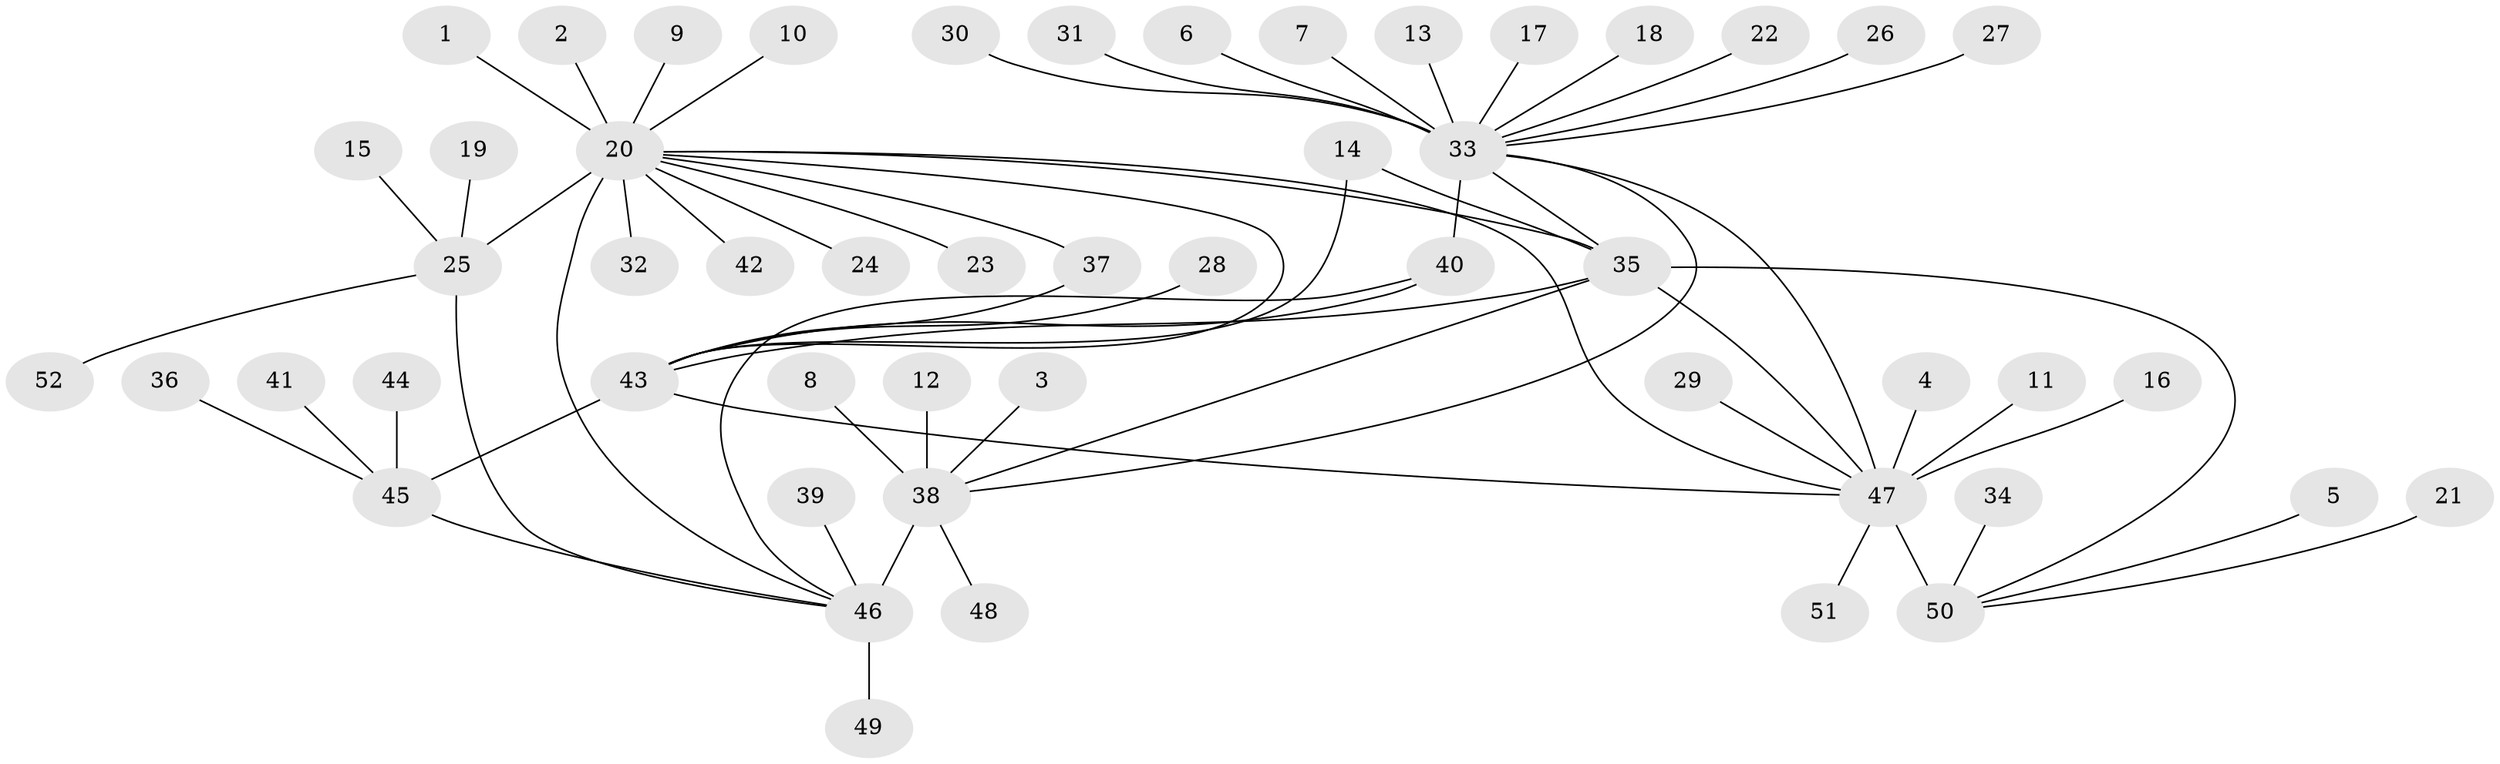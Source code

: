// original degree distribution, {5: 0.015625, 9: 0.046875, 11: 0.03125, 8: 0.0390625, 7: 0.0625, 10: 0.0234375, 14: 0.0078125, 6: 0.0078125, 1: 0.59375, 2: 0.125, 3: 0.046875}
// Generated by graph-tools (version 1.1) at 2025/37/03/04/25 23:37:48]
// undirected, 52 vertices, 64 edges
graph export_dot {
  node [color=gray90,style=filled];
  1;
  2;
  3;
  4;
  5;
  6;
  7;
  8;
  9;
  10;
  11;
  12;
  13;
  14;
  15;
  16;
  17;
  18;
  19;
  20;
  21;
  22;
  23;
  24;
  25;
  26;
  27;
  28;
  29;
  30;
  31;
  32;
  33;
  34;
  35;
  36;
  37;
  38;
  39;
  40;
  41;
  42;
  43;
  44;
  45;
  46;
  47;
  48;
  49;
  50;
  51;
  52;
  1 -- 20 [weight=1.0];
  2 -- 20 [weight=1.0];
  3 -- 38 [weight=1.0];
  4 -- 47 [weight=1.0];
  5 -- 50 [weight=1.0];
  6 -- 33 [weight=1.0];
  7 -- 33 [weight=1.0];
  8 -- 38 [weight=1.0];
  9 -- 20 [weight=1.0];
  10 -- 20 [weight=1.0];
  11 -- 47 [weight=1.0];
  12 -- 38 [weight=1.0];
  13 -- 33 [weight=1.0];
  14 -- 35 [weight=1.0];
  14 -- 43 [weight=1.0];
  15 -- 25 [weight=1.0];
  16 -- 47 [weight=1.0];
  17 -- 33 [weight=1.0];
  18 -- 33 [weight=1.0];
  19 -- 25 [weight=1.0];
  20 -- 23 [weight=1.0];
  20 -- 24 [weight=1.0];
  20 -- 25 [weight=4.0];
  20 -- 32 [weight=1.0];
  20 -- 35 [weight=1.0];
  20 -- 37 [weight=1.0];
  20 -- 42 [weight=1.0];
  20 -- 43 [weight=1.0];
  20 -- 46 [weight=4.0];
  20 -- 47 [weight=1.0];
  21 -- 50 [weight=1.0];
  22 -- 33 [weight=1.0];
  25 -- 46 [weight=1.0];
  25 -- 52 [weight=1.0];
  26 -- 33 [weight=1.0];
  27 -- 33 [weight=1.0];
  28 -- 43 [weight=1.0];
  29 -- 47 [weight=1.0];
  30 -- 33 [weight=1.0];
  31 -- 33 [weight=1.0];
  33 -- 35 [weight=1.0];
  33 -- 38 [weight=1.0];
  33 -- 40 [weight=5.0];
  33 -- 47 [weight=1.0];
  34 -- 50 [weight=1.0];
  35 -- 38 [weight=2.0];
  35 -- 43 [weight=1.0];
  35 -- 47 [weight=3.0];
  35 -- 50 [weight=2.0];
  36 -- 45 [weight=1.0];
  37 -- 43 [weight=1.0];
  38 -- 46 [weight=9.0];
  38 -- 48 [weight=1.0];
  39 -- 46 [weight=1.0];
  40 -- 43 [weight=2.0];
  40 -- 46 [weight=1.0];
  41 -- 45 [weight=1.0];
  43 -- 45 [weight=8.0];
  43 -- 47 [weight=1.0];
  44 -- 45 [weight=1.0];
  45 -- 46 [weight=1.0];
  46 -- 49 [weight=1.0];
  47 -- 50 [weight=6.0];
  47 -- 51 [weight=1.0];
}
